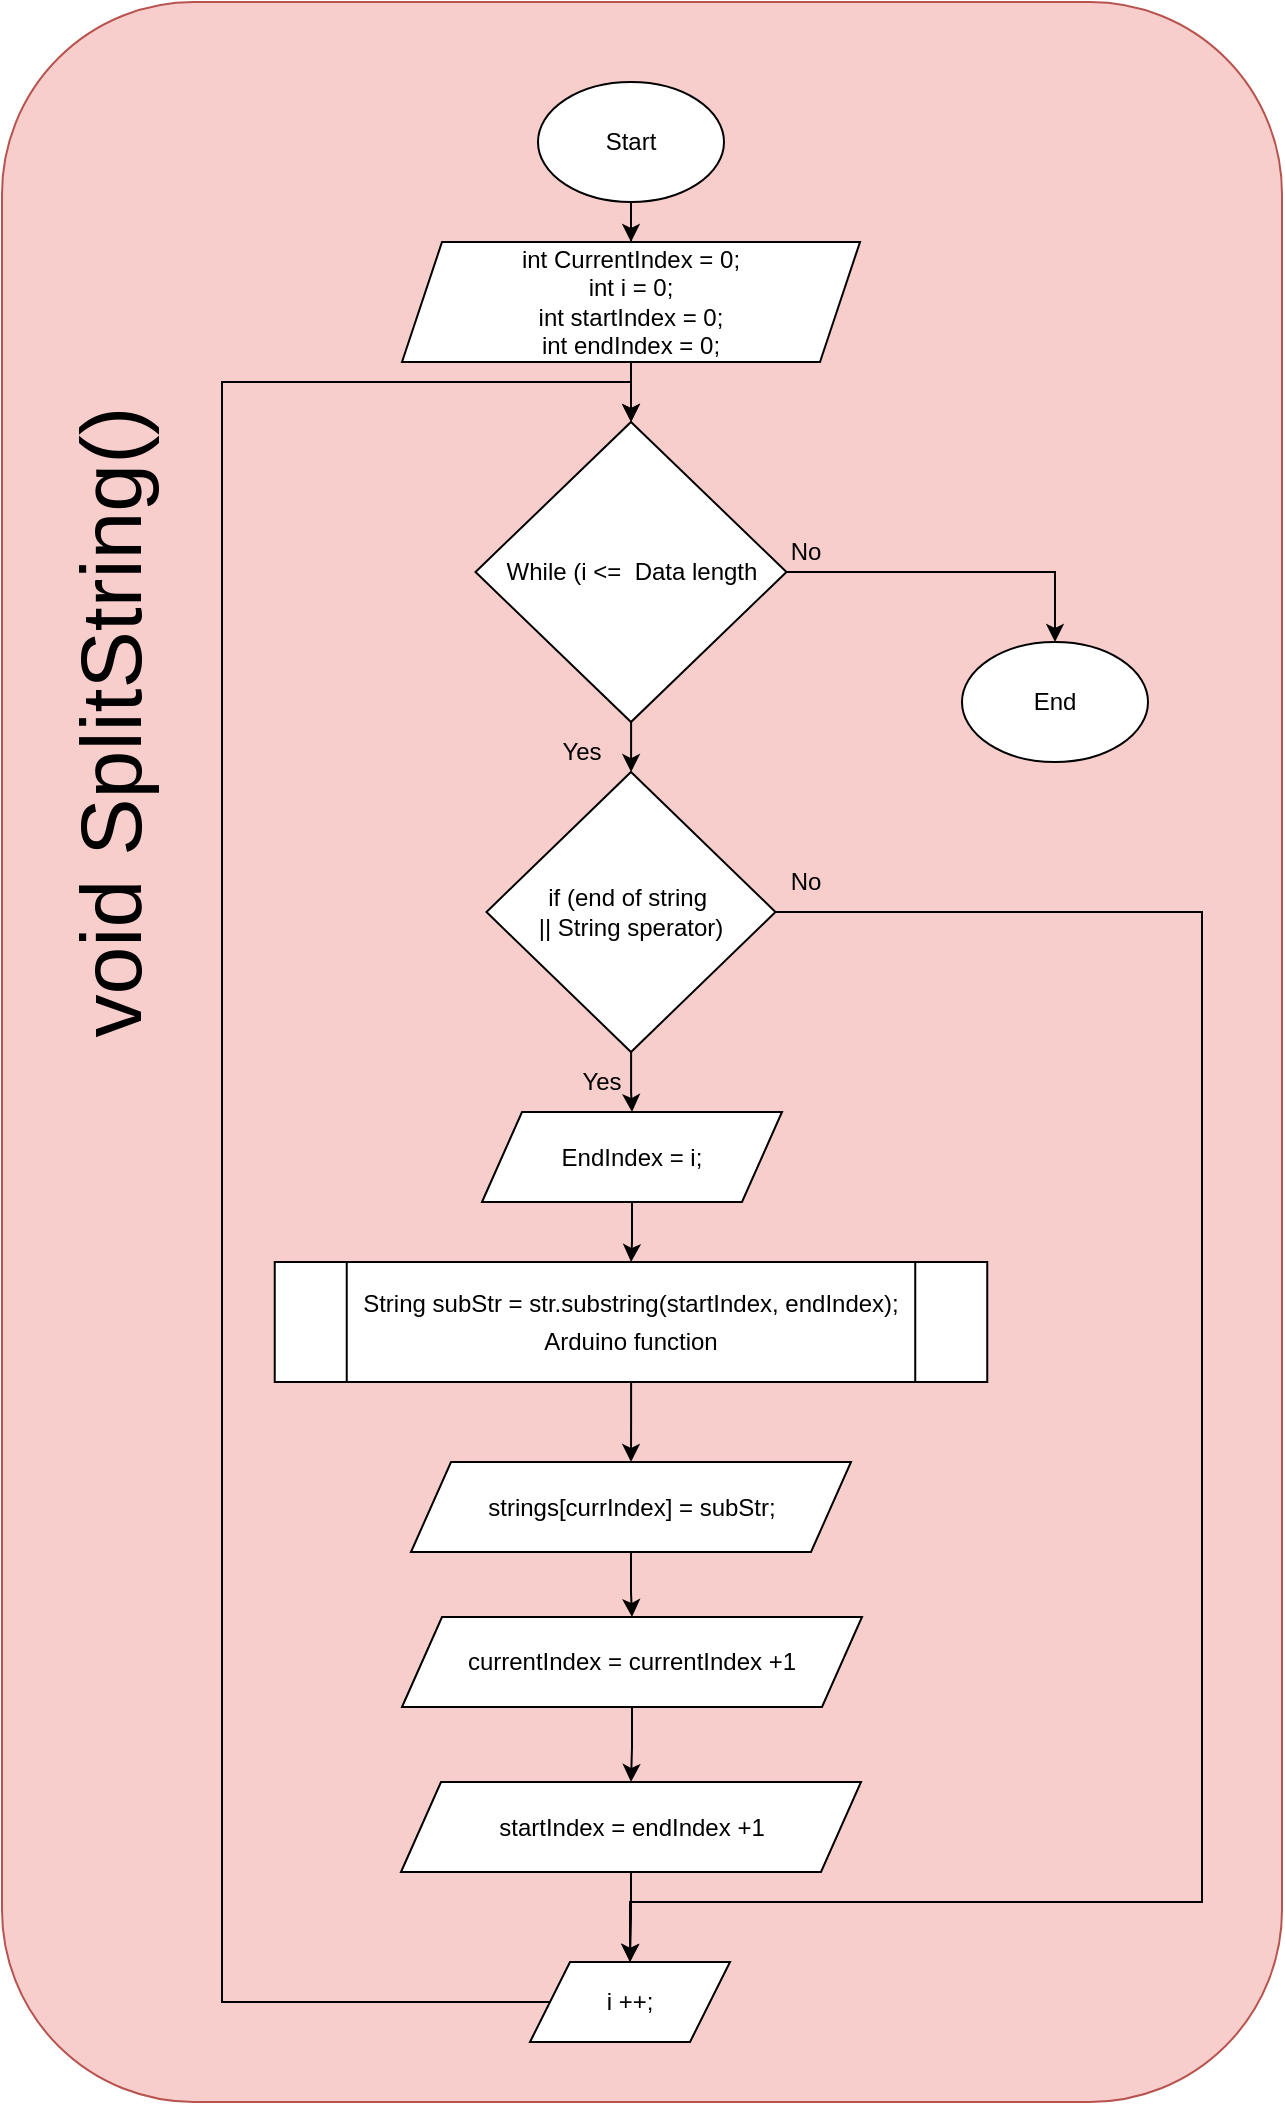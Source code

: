 <mxfile version="24.5.2" type="device">
  <diagram name="Page-1" id="UvGsvI7WDLGOxSDZg6XE">
    <mxGraphModel dx="1593" dy="1958" grid="1" gridSize="10" guides="1" tooltips="1" connect="1" arrows="1" fold="1" page="1" pageScale="1" pageWidth="850" pageHeight="1100" math="0" shadow="0">
      <root>
        <mxCell id="0" />
        <mxCell id="1" parent="0" />
        <mxCell id="ry9LyBkneQpmExAJehDU-2" value="" style="rounded=1;whiteSpace=wrap;html=1;fillColor=#f8cecc;strokeColor=#b85450;" vertex="1" parent="1">
          <mxGeometry x="310" y="-50" width="640" height="1050" as="geometry" />
        </mxCell>
        <mxCell id="ry9LyBkneQpmExAJehDU-646" style="edgeStyle=orthogonalEdgeStyle;rounded=0;orthogonalLoop=1;jettySize=auto;html=1;entryX=0.5;entryY=0;entryDx=0;entryDy=0;" edge="1" parent="1" source="ry9LyBkneQpmExAJehDU-4" target="ry9LyBkneQpmExAJehDU-612">
          <mxGeometry relative="1" as="geometry" />
        </mxCell>
        <mxCell id="ry9LyBkneQpmExAJehDU-4" value="Start" style="ellipse;whiteSpace=wrap;html=1;" vertex="1" parent="1">
          <mxGeometry x="578" y="-10" width="93" height="60" as="geometry" />
        </mxCell>
        <mxCell id="ry9LyBkneQpmExAJehDU-7" value="&lt;font style=&quot;font-size: 43px;&quot;&gt;void SplitString()&lt;/font&gt;" style="text;html=1;align=center;verticalAlign=middle;whiteSpace=wrap;rounded=0;rotation=-90;" vertex="1" parent="1">
          <mxGeometry x="129" y="270" width="471" height="80" as="geometry" />
        </mxCell>
        <mxCell id="ry9LyBkneQpmExAJehDU-117" value="End" style="ellipse;whiteSpace=wrap;html=1;" vertex="1" parent="1">
          <mxGeometry x="790" y="270" width="93" height="60" as="geometry" />
        </mxCell>
        <mxCell id="ry9LyBkneQpmExAJehDU-625" value="" style="edgeStyle=orthogonalEdgeStyle;rounded=0;orthogonalLoop=1;jettySize=auto;html=1;" edge="1" parent="1" source="ry9LyBkneQpmExAJehDU-612" target="ry9LyBkneQpmExAJehDU-613">
          <mxGeometry relative="1" as="geometry" />
        </mxCell>
        <mxCell id="ry9LyBkneQpmExAJehDU-612" value="int CurrentIndex = 0;&lt;div&gt;int i = 0;&lt;/div&gt;&lt;div&gt;int startIndex = 0;&lt;/div&gt;&lt;div&gt;int endIndex = 0;&lt;/div&gt;" style="shape=parallelogram;perimeter=parallelogramPerimeter;whiteSpace=wrap;html=1;fixedSize=1;" vertex="1" parent="1">
          <mxGeometry x="510" y="70" width="229" height="60" as="geometry" />
        </mxCell>
        <mxCell id="ry9LyBkneQpmExAJehDU-626" value="" style="edgeStyle=orthogonalEdgeStyle;rounded=0;orthogonalLoop=1;jettySize=auto;html=1;" edge="1" parent="1" source="ry9LyBkneQpmExAJehDU-613" target="ry9LyBkneQpmExAJehDU-616">
          <mxGeometry relative="1" as="geometry" />
        </mxCell>
        <mxCell id="ry9LyBkneQpmExAJehDU-644" style="edgeStyle=orthogonalEdgeStyle;rounded=0;orthogonalLoop=1;jettySize=auto;html=1;entryX=0.5;entryY=0;entryDx=0;entryDy=0;" edge="1" parent="1" source="ry9LyBkneQpmExAJehDU-613" target="ry9LyBkneQpmExAJehDU-117">
          <mxGeometry relative="1" as="geometry" />
        </mxCell>
        <mxCell id="ry9LyBkneQpmExAJehDU-613" value="While (i &amp;lt;=&amp;nbsp; Data length" style="rhombus;whiteSpace=wrap;html=1;" vertex="1" parent="1">
          <mxGeometry x="546.75" y="160" width="155.5" height="150" as="geometry" />
        </mxCell>
        <mxCell id="ry9LyBkneQpmExAJehDU-614" value="Yes" style="text;html=1;strokeColor=none;fillColor=none;align=center;verticalAlign=middle;whiteSpace=wrap;rounded=0;" vertex="1" parent="1">
          <mxGeometry x="590" y="310" width="20" height="30" as="geometry" />
        </mxCell>
        <mxCell id="ry9LyBkneQpmExAJehDU-615" value="No" style="text;html=1;strokeColor=none;fillColor=none;align=center;verticalAlign=middle;whiteSpace=wrap;rounded=0;" vertex="1" parent="1">
          <mxGeometry x="702.25" y="210" width="20" height="30" as="geometry" />
        </mxCell>
        <mxCell id="ry9LyBkneQpmExAJehDU-627" value="" style="edgeStyle=orthogonalEdgeStyle;rounded=0;orthogonalLoop=1;jettySize=auto;html=1;" edge="1" parent="1" source="ry9LyBkneQpmExAJehDU-616" target="ry9LyBkneQpmExAJehDU-619">
          <mxGeometry relative="1" as="geometry" />
        </mxCell>
        <mxCell id="ry9LyBkneQpmExAJehDU-642" style="edgeStyle=orthogonalEdgeStyle;rounded=0;orthogonalLoop=1;jettySize=auto;html=1;entryX=0.5;entryY=0;entryDx=0;entryDy=0;" edge="1" parent="1" source="ry9LyBkneQpmExAJehDU-616" target="ry9LyBkneQpmExAJehDU-620">
          <mxGeometry relative="1" as="geometry">
            <Array as="points">
              <mxPoint x="910" y="405" />
              <mxPoint x="910" y="900" />
              <mxPoint x="624" y="900" />
            </Array>
          </mxGeometry>
        </mxCell>
        <mxCell id="ry9LyBkneQpmExAJehDU-616" value="if (end of string&amp;nbsp;&lt;div&gt;|| String sperator)&lt;/div&gt;" style="rhombus;whiteSpace=wrap;html=1;" vertex="1" parent="1">
          <mxGeometry x="552.25" y="335" width="144.5" height="140" as="geometry" />
        </mxCell>
        <mxCell id="ry9LyBkneQpmExAJehDU-617" value="Yes" style="text;html=1;strokeColor=none;fillColor=none;align=center;verticalAlign=middle;whiteSpace=wrap;rounded=0;" vertex="1" parent="1">
          <mxGeometry x="600" y="475" width="20" height="30" as="geometry" />
        </mxCell>
        <mxCell id="ry9LyBkneQpmExAJehDU-618" value="No" style="text;html=1;strokeColor=none;fillColor=none;align=center;verticalAlign=middle;whiteSpace=wrap;rounded=0;" vertex="1" parent="1">
          <mxGeometry x="702.25" y="375" width="20" height="30" as="geometry" />
        </mxCell>
        <mxCell id="ry9LyBkneQpmExAJehDU-635" value="" style="edgeStyle=orthogonalEdgeStyle;rounded=0;orthogonalLoop=1;jettySize=auto;html=1;" edge="1" parent="1" source="ry9LyBkneQpmExAJehDU-619" target="ry9LyBkneQpmExAJehDU-630">
          <mxGeometry relative="1" as="geometry" />
        </mxCell>
        <mxCell id="ry9LyBkneQpmExAJehDU-619" value="EndIndex = i;" style="shape=parallelogram;perimeter=parallelogramPerimeter;whiteSpace=wrap;html=1;fixedSize=1;" vertex="1" parent="1">
          <mxGeometry x="550" y="505" width="150" height="45" as="geometry" />
        </mxCell>
        <mxCell id="ry9LyBkneQpmExAJehDU-643" style="edgeStyle=orthogonalEdgeStyle;rounded=0;orthogonalLoop=1;jettySize=auto;html=1;entryX=0.5;entryY=0;entryDx=0;entryDy=0;" edge="1" parent="1" source="ry9LyBkneQpmExAJehDU-620" target="ry9LyBkneQpmExAJehDU-613">
          <mxGeometry relative="1" as="geometry">
            <Array as="points">
              <mxPoint x="420" y="950" />
              <mxPoint x="420" y="140" />
              <mxPoint x="625" y="140" />
            </Array>
          </mxGeometry>
        </mxCell>
        <mxCell id="ry9LyBkneQpmExAJehDU-620" value="i ++;" style="shape=parallelogram;perimeter=parallelogramPerimeter;whiteSpace=wrap;html=1;fixedSize=1;" vertex="1" parent="1">
          <mxGeometry x="574" y="930" width="100" height="40" as="geometry" />
        </mxCell>
        <mxCell id="ry9LyBkneQpmExAJehDU-636" style="edgeStyle=orthogonalEdgeStyle;rounded=0;orthogonalLoop=1;jettySize=auto;html=1;entryX=0.5;entryY=0;entryDx=0;entryDy=0;" edge="1" parent="1" source="ry9LyBkneQpmExAJehDU-630" target="ry9LyBkneQpmExAJehDU-631">
          <mxGeometry relative="1" as="geometry" />
        </mxCell>
        <mxCell id="ry9LyBkneQpmExAJehDU-630" value="&lt;div style=&quot;line-height: 19px; white-space: pre;&quot;&gt;&lt;font face=&quot;Helvetica&quot;&gt;String subStr = str.substring(startIndex, endIndex);&lt;br/&gt;Arduino function&lt;/font&gt;&lt;/div&gt;" style="shape=process;whiteSpace=wrap;html=1;backgroundOutline=1;" vertex="1" parent="1">
          <mxGeometry x="446.37" y="580" width="356.25" height="60" as="geometry" />
        </mxCell>
        <mxCell id="ry9LyBkneQpmExAJehDU-637" value="" style="edgeStyle=orthogonalEdgeStyle;rounded=0;orthogonalLoop=1;jettySize=auto;html=1;" edge="1" parent="1" source="ry9LyBkneQpmExAJehDU-631" target="ry9LyBkneQpmExAJehDU-632">
          <mxGeometry relative="1" as="geometry" />
        </mxCell>
        <mxCell id="ry9LyBkneQpmExAJehDU-631" value="&lt;div style=&quot;line-height: 19px; white-space: pre;&quot;&gt;&lt;font face=&quot;Helvetica&quot;&gt;strings[currIndex] = subStr;&lt;/font&gt;&lt;/div&gt;" style="shape=parallelogram;perimeter=parallelogramPerimeter;whiteSpace=wrap;html=1;fixedSize=1;" vertex="1" parent="1">
          <mxGeometry x="514.5" y="680" width="220" height="45" as="geometry" />
        </mxCell>
        <mxCell id="ry9LyBkneQpmExAJehDU-639" value="" style="edgeStyle=orthogonalEdgeStyle;rounded=0;orthogonalLoop=1;jettySize=auto;html=1;" edge="1" parent="1" source="ry9LyBkneQpmExAJehDU-632" target="ry9LyBkneQpmExAJehDU-638">
          <mxGeometry relative="1" as="geometry" />
        </mxCell>
        <mxCell id="ry9LyBkneQpmExAJehDU-632" value="currentIndex = currentIndex +1" style="shape=parallelogram;perimeter=parallelogramPerimeter;whiteSpace=wrap;html=1;fixedSize=1;" vertex="1" parent="1">
          <mxGeometry x="510" y="757.5" width="230" height="45" as="geometry" />
        </mxCell>
        <mxCell id="ry9LyBkneQpmExAJehDU-640" value="" style="edgeStyle=orthogonalEdgeStyle;rounded=0;orthogonalLoop=1;jettySize=auto;html=1;" edge="1" parent="1" source="ry9LyBkneQpmExAJehDU-638" target="ry9LyBkneQpmExAJehDU-620">
          <mxGeometry relative="1" as="geometry" />
        </mxCell>
        <mxCell id="ry9LyBkneQpmExAJehDU-638" value="startIndex = endIndex +1" style="shape=parallelogram;perimeter=parallelogramPerimeter;whiteSpace=wrap;html=1;fixedSize=1;" vertex="1" parent="1">
          <mxGeometry x="509.5" y="840" width="230" height="45" as="geometry" />
        </mxCell>
      </root>
    </mxGraphModel>
  </diagram>
</mxfile>
